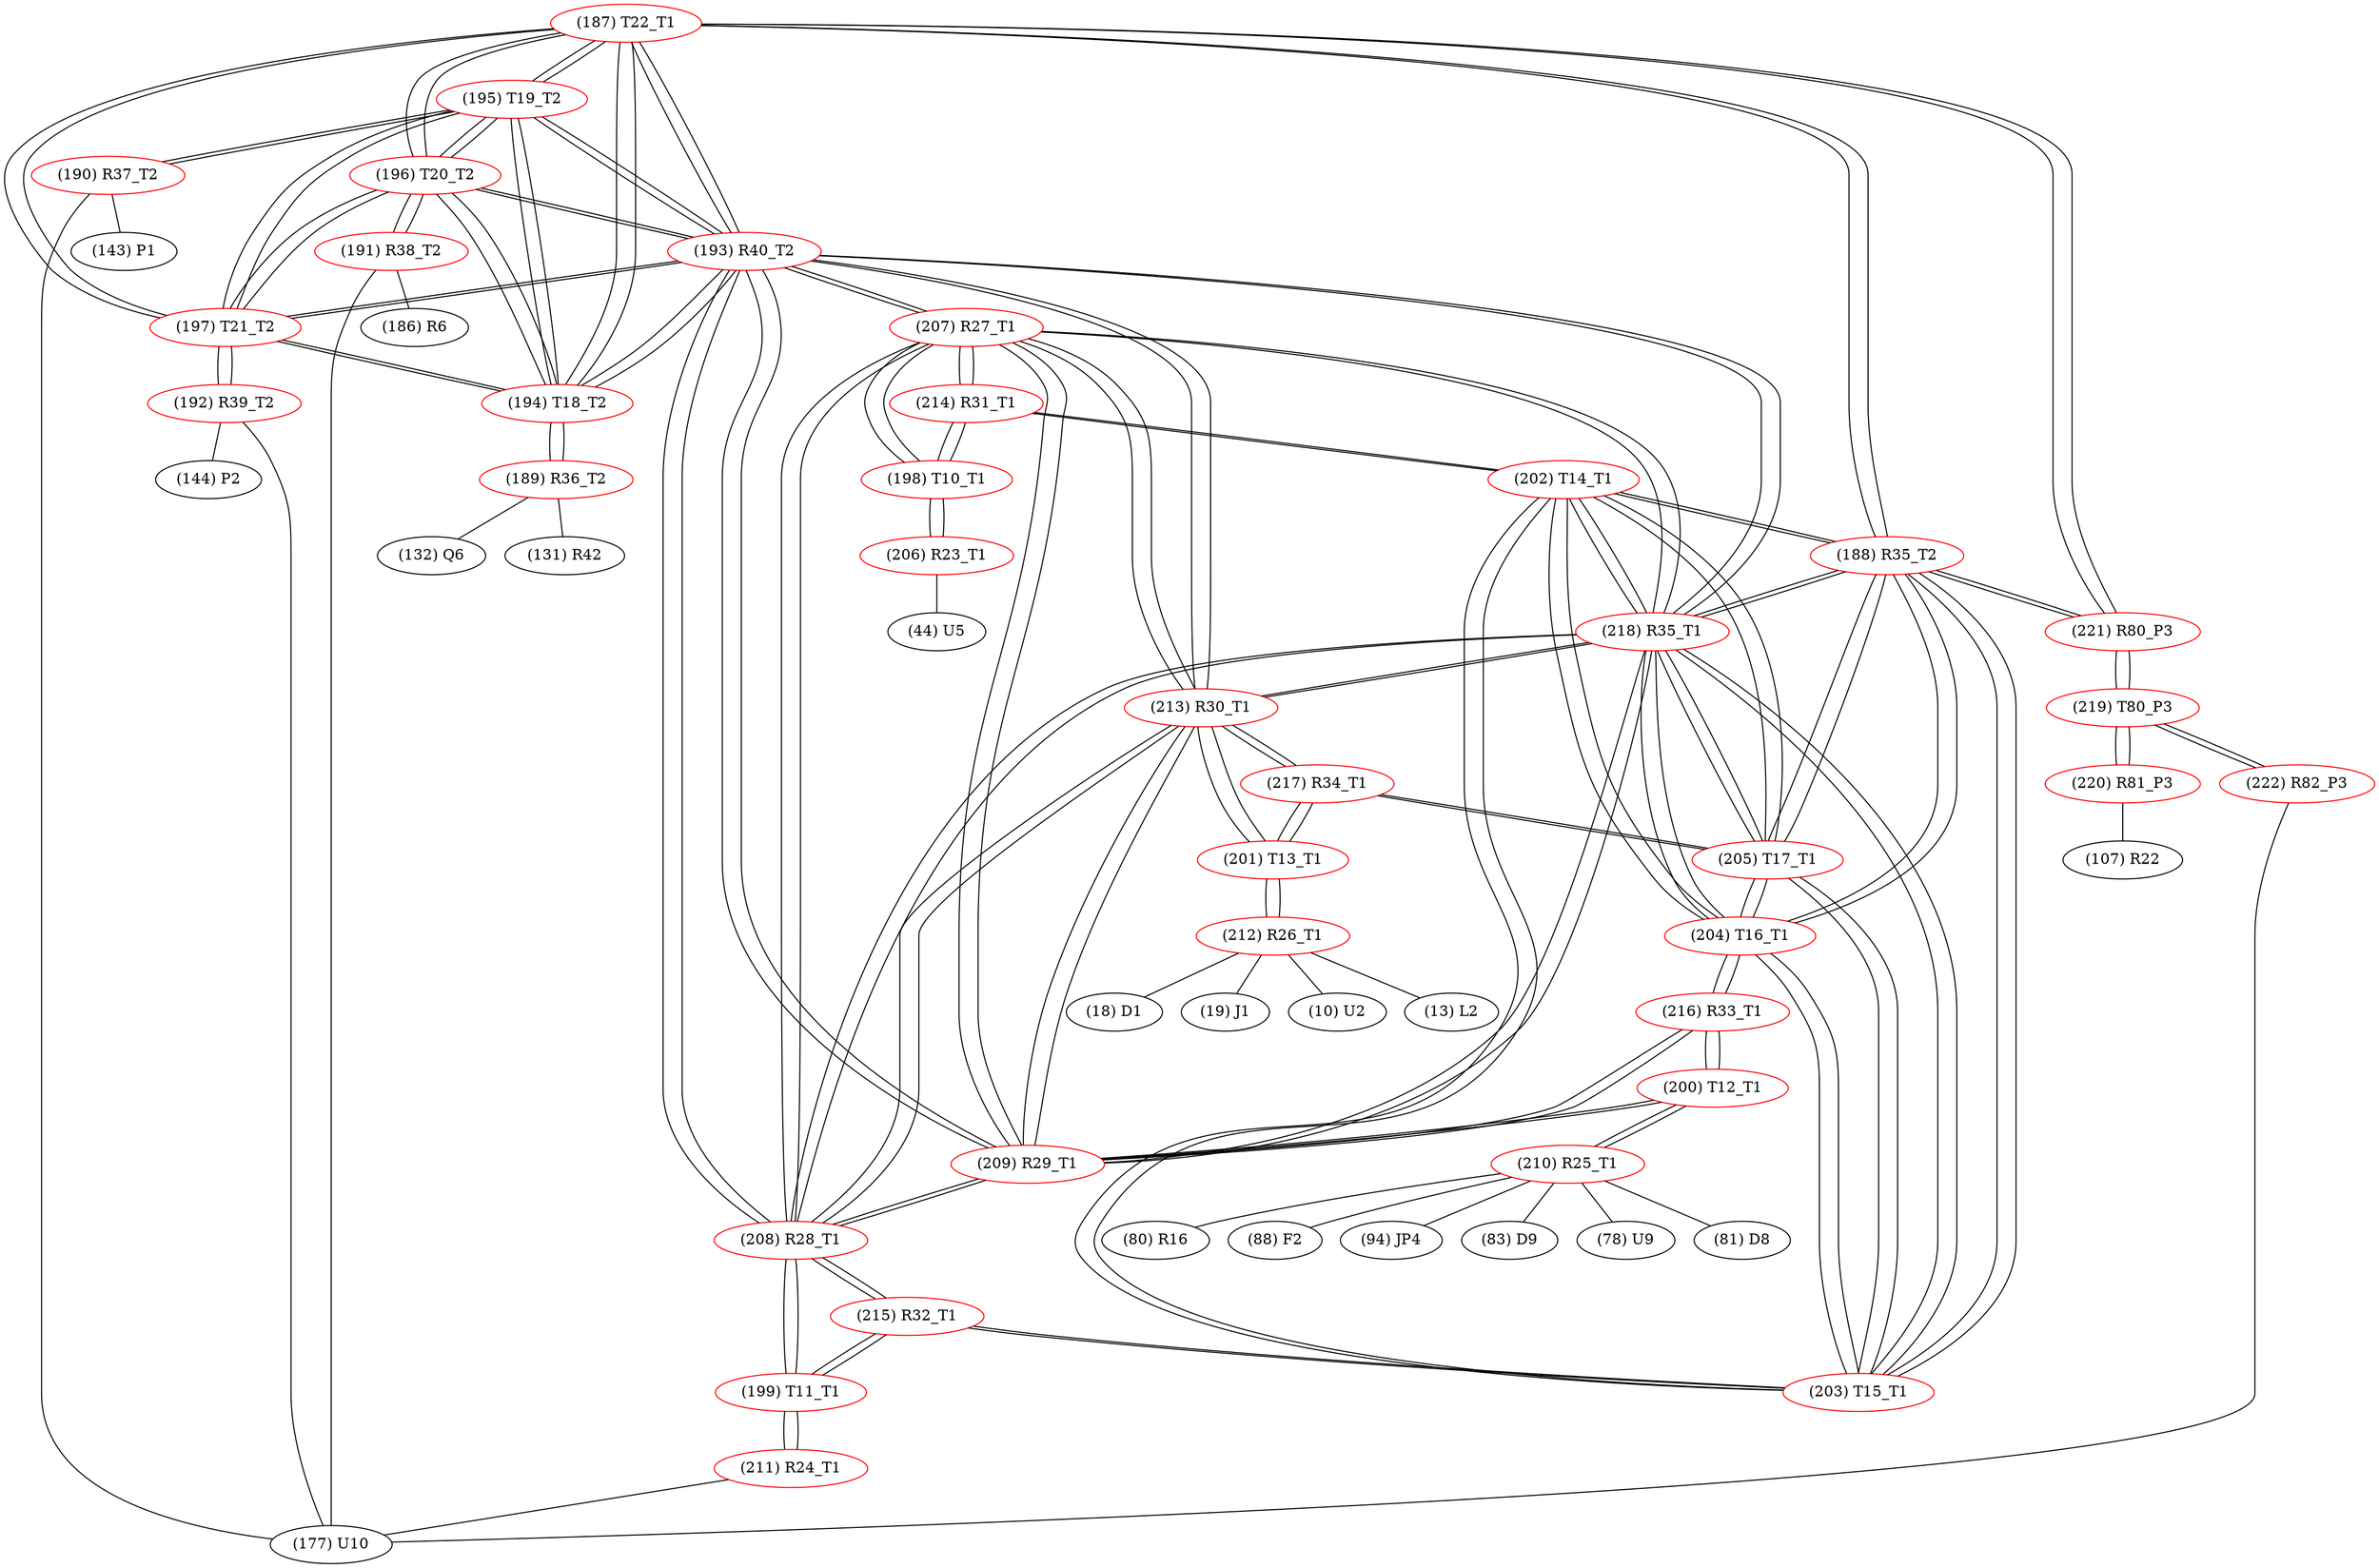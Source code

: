graph {
	187 [label="(187) T22_T1" color=red]
	195 [label="(195) T19_T2"]
	196 [label="(196) T20_T2"]
	197 [label="(197) T21_T2"]
	194 [label="(194) T18_T2"]
	193 [label="(193) R40_T2"]
	221 [label="(221) R80_P3"]
	188 [label="(188) R35_T2"]
	188 [label="(188) R35_T2" color=red]
	203 [label="(203) T15_T1"]
	204 [label="(204) T16_T1"]
	202 [label="(202) T14_T1"]
	205 [label="(205) T17_T1"]
	218 [label="(218) R35_T1"]
	221 [label="(221) R80_P3"]
	187 [label="(187) T22_T1"]
	189 [label="(189) R36_T2" color=red]
	132 [label="(132) Q6"]
	131 [label="(131) R42"]
	194 [label="(194) T18_T2"]
	190 [label="(190) R37_T2" color=red]
	177 [label="(177) U10"]
	143 [label="(143) P1"]
	195 [label="(195) T19_T2"]
	191 [label="(191) R38_T2" color=red]
	186 [label="(186) R6"]
	177 [label="(177) U10"]
	196 [label="(196) T20_T2"]
	192 [label="(192) R39_T2" color=red]
	177 [label="(177) U10"]
	144 [label="(144) P2"]
	197 [label="(197) T21_T2"]
	193 [label="(193) R40_T2" color=red]
	195 [label="(195) T19_T2"]
	196 [label="(196) T20_T2"]
	197 [label="(197) T21_T2"]
	187 [label="(187) T22_T1"]
	194 [label="(194) T18_T2"]
	209 [label="(209) R29_T1"]
	208 [label="(208) R28_T1"]
	213 [label="(213) R30_T1"]
	207 [label="(207) R27_T1"]
	218 [label="(218) R35_T1"]
	194 [label="(194) T18_T2" color=red]
	195 [label="(195) T19_T2"]
	196 [label="(196) T20_T2"]
	197 [label="(197) T21_T2"]
	187 [label="(187) T22_T1"]
	193 [label="(193) R40_T2"]
	189 [label="(189) R36_T2"]
	195 [label="(195) T19_T2" color=red]
	196 [label="(196) T20_T2"]
	197 [label="(197) T21_T2"]
	187 [label="(187) T22_T1"]
	194 [label="(194) T18_T2"]
	193 [label="(193) R40_T2"]
	190 [label="(190) R37_T2"]
	196 [label="(196) T20_T2" color=red]
	195 [label="(195) T19_T2"]
	197 [label="(197) T21_T2"]
	187 [label="(187) T22_T1"]
	194 [label="(194) T18_T2"]
	193 [label="(193) R40_T2"]
	191 [label="(191) R38_T2"]
	197 [label="(197) T21_T2" color=red]
	195 [label="(195) T19_T2"]
	196 [label="(196) T20_T2"]
	187 [label="(187) T22_T1"]
	194 [label="(194) T18_T2"]
	193 [label="(193) R40_T2"]
	192 [label="(192) R39_T2"]
	198 [label="(198) T10_T1" color=red]
	206 [label="(206) R23_T1"]
	207 [label="(207) R27_T1"]
	214 [label="(214) R31_T1"]
	199 [label="(199) T11_T1" color=red]
	211 [label="(211) R24_T1"]
	215 [label="(215) R32_T1"]
	208 [label="(208) R28_T1"]
	200 [label="(200) T12_T1" color=red]
	216 [label="(216) R33_T1"]
	209 [label="(209) R29_T1"]
	210 [label="(210) R25_T1"]
	201 [label="(201) T13_T1" color=red]
	213 [label="(213) R30_T1"]
	217 [label="(217) R34_T1"]
	212 [label="(212) R26_T1"]
	202 [label="(202) T14_T1" color=red]
	203 [label="(203) T15_T1"]
	204 [label="(204) T16_T1"]
	205 [label="(205) T17_T1"]
	188 [label="(188) R35_T2"]
	218 [label="(218) R35_T1"]
	214 [label="(214) R31_T1"]
	203 [label="(203) T15_T1" color=red]
	204 [label="(204) T16_T1"]
	202 [label="(202) T14_T1"]
	205 [label="(205) T17_T1"]
	188 [label="(188) R35_T2"]
	218 [label="(218) R35_T1"]
	215 [label="(215) R32_T1"]
	204 [label="(204) T16_T1" color=red]
	203 [label="(203) T15_T1"]
	202 [label="(202) T14_T1"]
	205 [label="(205) T17_T1"]
	188 [label="(188) R35_T2"]
	218 [label="(218) R35_T1"]
	216 [label="(216) R33_T1"]
	205 [label="(205) T17_T1" color=red]
	203 [label="(203) T15_T1"]
	204 [label="(204) T16_T1"]
	202 [label="(202) T14_T1"]
	188 [label="(188) R35_T2"]
	218 [label="(218) R35_T1"]
	217 [label="(217) R34_T1"]
	206 [label="(206) R23_T1" color=red]
	44 [label="(44) U5"]
	198 [label="(198) T10_T1"]
	207 [label="(207) R27_T1" color=red]
	193 [label="(193) R40_T2"]
	209 [label="(209) R29_T1"]
	208 [label="(208) R28_T1"]
	213 [label="(213) R30_T1"]
	218 [label="(218) R35_T1"]
	198 [label="(198) T10_T1"]
	214 [label="(214) R31_T1"]
	208 [label="(208) R28_T1" color=red]
	193 [label="(193) R40_T2"]
	209 [label="(209) R29_T1"]
	213 [label="(213) R30_T1"]
	207 [label="(207) R27_T1"]
	218 [label="(218) R35_T1"]
	215 [label="(215) R32_T1"]
	199 [label="(199) T11_T1"]
	209 [label="(209) R29_T1" color=red]
	193 [label="(193) R40_T2"]
	208 [label="(208) R28_T1"]
	213 [label="(213) R30_T1"]
	207 [label="(207) R27_T1"]
	218 [label="(218) R35_T1"]
	216 [label="(216) R33_T1"]
	200 [label="(200) T12_T1"]
	210 [label="(210) R25_T1" color=red]
	88 [label="(88) F2"]
	94 [label="(94) JP4"]
	83 [label="(83) D9"]
	78 [label="(78) U9"]
	81 [label="(81) D8"]
	80 [label="(80) R16"]
	200 [label="(200) T12_T1"]
	211 [label="(211) R24_T1" color=red]
	177 [label="(177) U10"]
	199 [label="(199) T11_T1"]
	212 [label="(212) R26_T1" color=red]
	18 [label="(18) D1"]
	19 [label="(19) J1"]
	10 [label="(10) U2"]
	13 [label="(13) L2"]
	201 [label="(201) T13_T1"]
	213 [label="(213) R30_T1" color=red]
	193 [label="(193) R40_T2"]
	209 [label="(209) R29_T1"]
	208 [label="(208) R28_T1"]
	207 [label="(207) R27_T1"]
	218 [label="(218) R35_T1"]
	217 [label="(217) R34_T1"]
	201 [label="(201) T13_T1"]
	214 [label="(214) R31_T1" color=red]
	207 [label="(207) R27_T1"]
	198 [label="(198) T10_T1"]
	202 [label="(202) T14_T1"]
	215 [label="(215) R32_T1" color=red]
	203 [label="(203) T15_T1"]
	199 [label="(199) T11_T1"]
	208 [label="(208) R28_T1"]
	216 [label="(216) R33_T1" color=red]
	204 [label="(204) T16_T1"]
	200 [label="(200) T12_T1"]
	209 [label="(209) R29_T1"]
	217 [label="(217) R34_T1" color=red]
	205 [label="(205) T17_T1"]
	213 [label="(213) R30_T1"]
	201 [label="(201) T13_T1"]
	218 [label="(218) R35_T1" color=red]
	203 [label="(203) T15_T1"]
	204 [label="(204) T16_T1"]
	202 [label="(202) T14_T1"]
	205 [label="(205) T17_T1"]
	188 [label="(188) R35_T2"]
	193 [label="(193) R40_T2"]
	209 [label="(209) R29_T1"]
	208 [label="(208) R28_T1"]
	213 [label="(213) R30_T1"]
	207 [label="(207) R27_T1"]
	219 [label="(219) T80_P3" color=red]
	220 [label="(220) R81_P3"]
	222 [label="(222) R82_P3"]
	221 [label="(221) R80_P3"]
	220 [label="(220) R81_P3" color=red]
	107 [label="(107) R22"]
	219 [label="(219) T80_P3"]
	221 [label="(221) R80_P3" color=red]
	187 [label="(187) T22_T1"]
	188 [label="(188) R35_T2"]
	219 [label="(219) T80_P3"]
	222 [label="(222) R82_P3" color=red]
	177 [label="(177) U10"]
	219 [label="(219) T80_P3"]
	187 -- 195
	187 -- 196
	187 -- 197
	187 -- 194
	187 -- 193
	187 -- 221
	187 -- 188
	188 -- 203
	188 -- 204
	188 -- 202
	188 -- 205
	188 -- 218
	188 -- 221
	188 -- 187
	189 -- 132
	189 -- 131
	189 -- 194
	190 -- 177
	190 -- 143
	190 -- 195
	191 -- 186
	191 -- 177
	191 -- 196
	192 -- 177
	192 -- 144
	192 -- 197
	193 -- 195
	193 -- 196
	193 -- 197
	193 -- 187
	193 -- 194
	193 -- 209
	193 -- 208
	193 -- 213
	193 -- 207
	193 -- 218
	194 -- 195
	194 -- 196
	194 -- 197
	194 -- 187
	194 -- 193
	194 -- 189
	195 -- 196
	195 -- 197
	195 -- 187
	195 -- 194
	195 -- 193
	195 -- 190
	196 -- 195
	196 -- 197
	196 -- 187
	196 -- 194
	196 -- 193
	196 -- 191
	197 -- 195
	197 -- 196
	197 -- 187
	197 -- 194
	197 -- 193
	197 -- 192
	198 -- 206
	198 -- 207
	198 -- 214
	199 -- 211
	199 -- 215
	199 -- 208
	200 -- 216
	200 -- 209
	200 -- 210
	201 -- 213
	201 -- 217
	201 -- 212
	202 -- 203
	202 -- 204
	202 -- 205
	202 -- 188
	202 -- 218
	202 -- 214
	203 -- 204
	203 -- 202
	203 -- 205
	203 -- 188
	203 -- 218
	203 -- 215
	204 -- 203
	204 -- 202
	204 -- 205
	204 -- 188
	204 -- 218
	204 -- 216
	205 -- 203
	205 -- 204
	205 -- 202
	205 -- 188
	205 -- 218
	205 -- 217
	206 -- 44
	206 -- 198
	207 -- 193
	207 -- 209
	207 -- 208
	207 -- 213
	207 -- 218
	207 -- 198
	207 -- 214
	208 -- 193
	208 -- 209
	208 -- 213
	208 -- 207
	208 -- 218
	208 -- 215
	208 -- 199
	209 -- 193
	209 -- 208
	209 -- 213
	209 -- 207
	209 -- 218
	209 -- 216
	209 -- 200
	210 -- 88
	210 -- 94
	210 -- 83
	210 -- 78
	210 -- 81
	210 -- 80
	210 -- 200
	211 -- 177
	211 -- 199
	212 -- 18
	212 -- 19
	212 -- 10
	212 -- 13
	212 -- 201
	213 -- 193
	213 -- 209
	213 -- 208
	213 -- 207
	213 -- 218
	213 -- 217
	213 -- 201
	214 -- 207
	214 -- 198
	214 -- 202
	215 -- 203
	215 -- 199
	215 -- 208
	216 -- 204
	216 -- 200
	216 -- 209
	217 -- 205
	217 -- 213
	217 -- 201
	218 -- 203
	218 -- 204
	218 -- 202
	218 -- 205
	218 -- 188
	218 -- 193
	218 -- 209
	218 -- 208
	218 -- 213
	218 -- 207
	219 -- 220
	219 -- 222
	219 -- 221
	220 -- 107
	220 -- 219
	221 -- 187
	221 -- 188
	221 -- 219
	222 -- 177
	222 -- 219
}